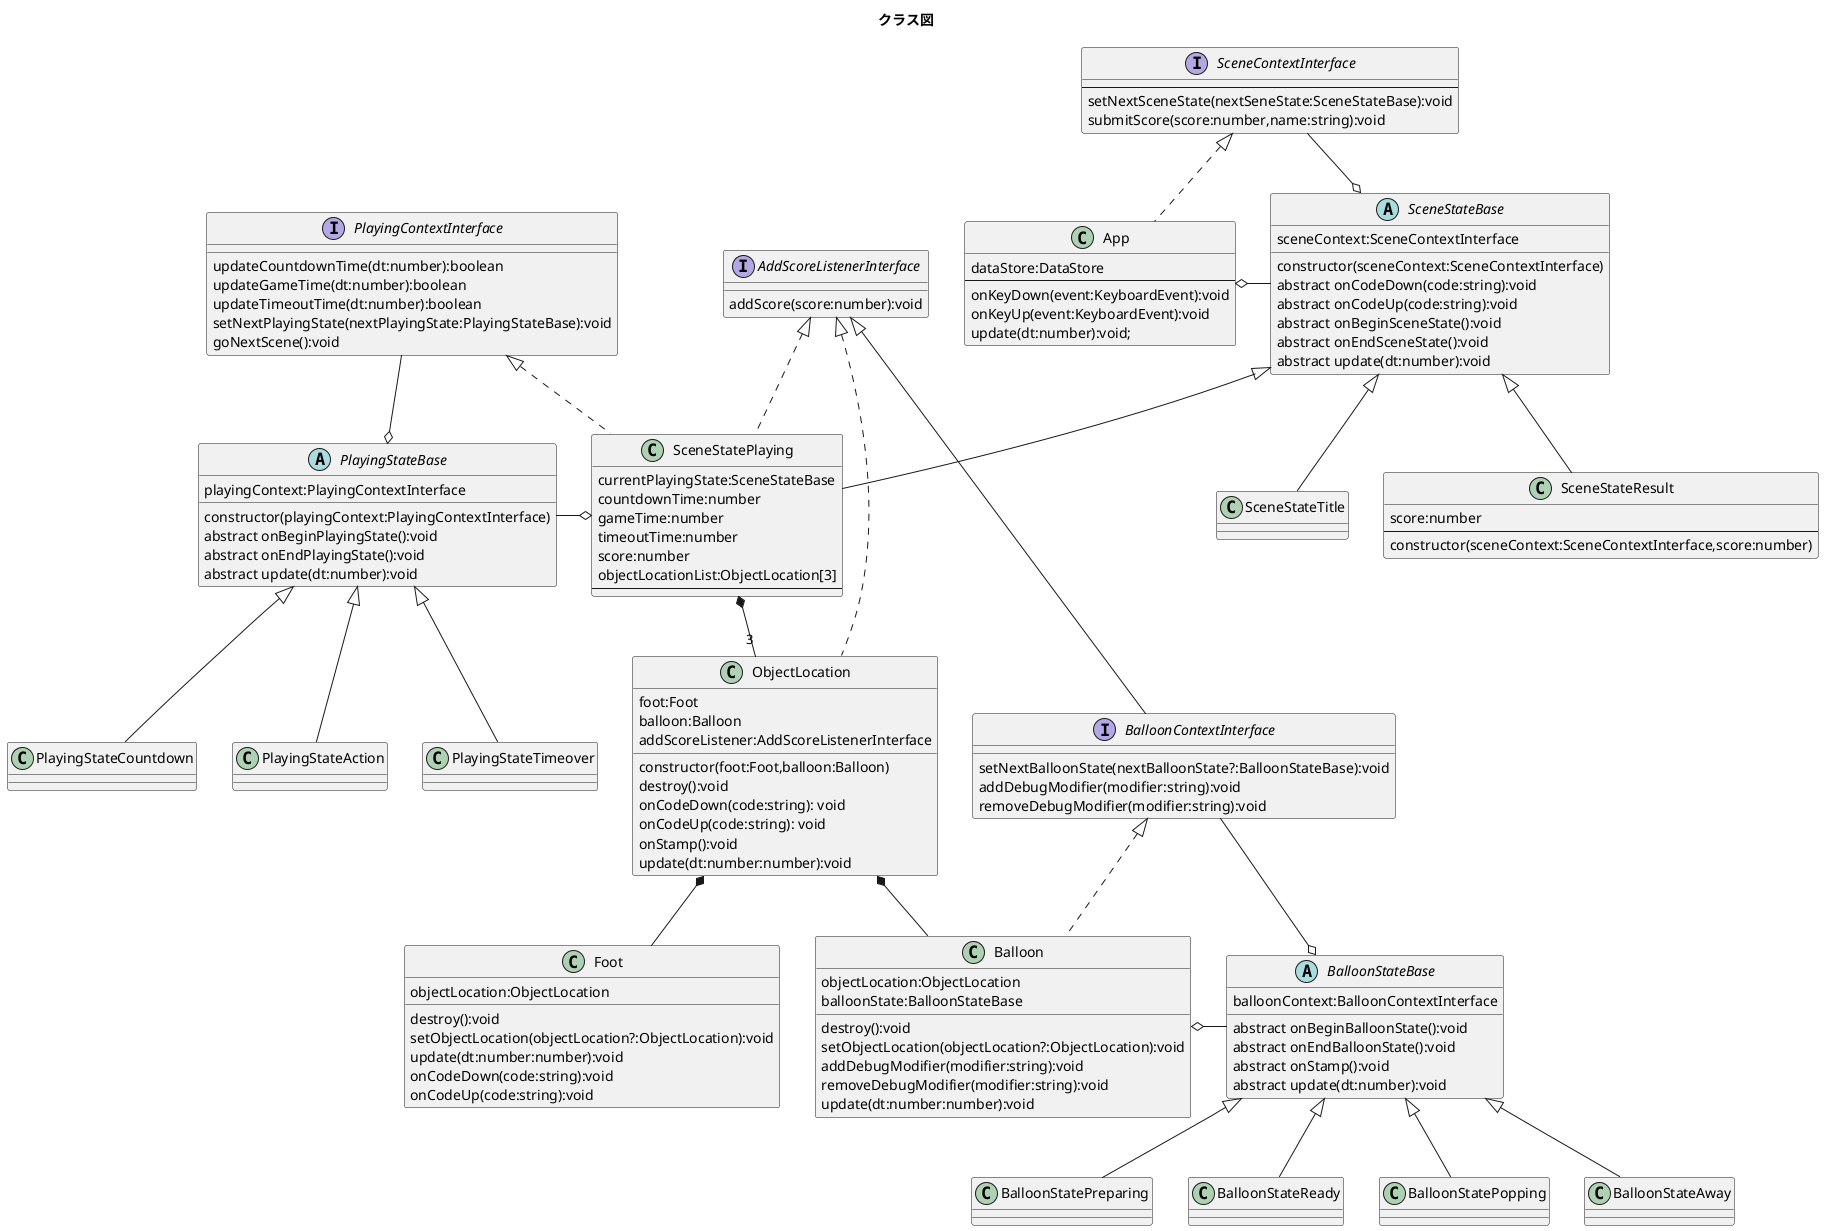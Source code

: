 @startuml クラス図
title クラス図

abstract class BalloonStateBase{
  balloonContext:BalloonContextInterface
  abstract onBeginBalloonState():void
  abstract onEndBalloonState():void
  abstract onStamp():void
  abstract update(dt:number):void
}
class BalloonStatePreparing extends BalloonStateBase{

}
class BalloonStateReady extends BalloonStateBase{

}
class BalloonStatePopping extends BalloonStateBase{

}
class BalloonStateAway extends BalloonStateBase{

}


interface BalloonContextInterface extends AddScoreListenerInterface{
  setNextBalloonState(nextBalloonState?:BalloonStateBase):void
  addDebugModifier(modifier:string):void
  removeDebugModifier(modifier:string):void
}



class ObjectLocation implements AddScoreListenerInterface{
  foot:Foot
  balloon:Balloon
  addScoreListener:AddScoreListenerInterface
  constructor(foot:Foot,balloon:Balloon)
  destroy():void
  onCodeDown(code:string): void
  onCodeUp(code:string): void
  onStamp():void
  update(dt:number:number):void
}

class Foot{
  objectLocation:ObjectLocation
  destroy():void
  setObjectLocation(objectLocation?:ObjectLocation):void
  update(dt:number:number):void
  onCodeDown(code:string):void
  onCodeUp(code:string):void
}

interface AddScoreListenerInterface{
  addScore(score:number):void
}

class Balloon implements BalloonContextInterface{
  objectLocation:ObjectLocation
  balloonState:BalloonStateBase

  destroy():void
  setObjectLocation(objectLocation?:ObjectLocation):void
  addDebugModifier(modifier:string):void
  removeDebugModifier(modifier:string):void
  update(dt:number:number):void
}

abstract class PlayingStateBase{
  playingContext:PlayingContextInterface

  constructor(playingContext:PlayingContextInterface)
  abstract onBeginPlayingState():void
  abstract onEndPlayingState():void
  abstract update(dt:number):void
}

class PlayingStateCountdown extends PlayingStateBase{

}
class PlayingStateAction extends PlayingStateBase{

}

class PlayingStateTimeover extends PlayingStateBase{

}

interface PlayingContextInterface{
  updateCountdownTime(dt:number):boolean
  updateGameTime(dt:number):boolean
  updateTimeoutTime(dt:number):boolean
  setNextPlayingState(nextPlayingState:PlayingStateBase):void
  goNextScene():void
}

abstract class SceneStateBase{
  sceneContext:SceneContextInterface

  constructor(sceneContext:SceneContextInterface)
  abstract onCodeDown(code:string):void
  abstract onCodeUp(code:string):void
  abstract onBeginSceneState():void
  abstract onEndSceneState():void
  abstract update(dt:number):void
}

class SceneStateTitle extends SceneStateBase{
}
class SceneStatePlaying extends SceneStateBase implements PlayingContextInterface,AddScoreListenerInterface{
  currentPlayingState:SceneStateBase
  countdownTime:number
  gameTime:number
  timeoutTime:number
  score:number
  objectLocationList:ObjectLocation[3]
  --
}
class SceneStateResult extends SceneStateBase{
  score:number
  --
  constructor(sceneContext:SceneContextInterface,score:number)
}


interface SceneContextInterface{
  --
  setNextSceneState(nextSeneState:SceneStateBase):void
  submitScore(score:number,name:string):void
}

class App implements SceneContextInterface{
  dataStore:DataStore
  --
  onKeyDown(event:KeyboardEvent):void
  onKeyUp(event:KeyboardEvent):void
  update(dt:number):void;
}


SceneStateBase o-up- SceneContextInterface
App o-right- SceneStateBase

SceneStatePlaying *-- "3" ObjectLocation
ObjectLocation *-- Foot
ObjectLocation *-- Balloon


BalloonStateBase o-up- BalloonContextInterface
Balloon o-right- BalloonStateBase


PlayingStateBase o-up- PlayingContextInterface
SceneStatePlaying o-left- PlayingStateBase

@enduml